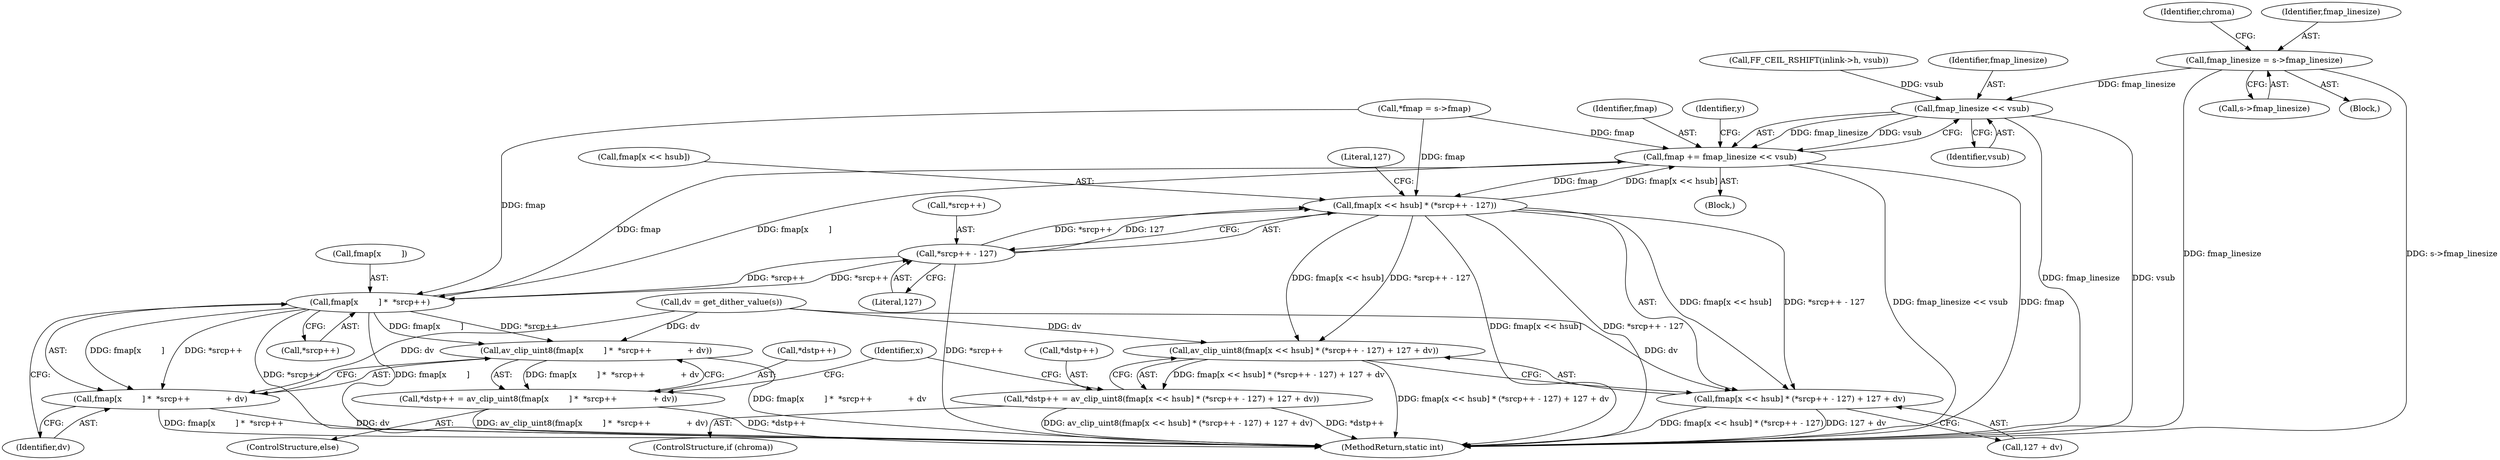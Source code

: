 digraph "0_FFmpeg_e43a0a232dbf6d3c161823c2e07c52e76227a1bc_10@pointer" {
"1000367" [label="(Call,fmap_linesize = s->fmap_linesize)"];
"1000498" [label="(Call,fmap_linesize << vsub)"];
"1000496" [label="(Call,fmap += fmap_linesize << vsub)"];
"1000461" [label="(Call,fmap[x << hsub] * (*srcp++ - 127))"];
"1000459" [label="(Call,av_clip_uint8(fmap[x << hsub] * (*srcp++ - 127) + 127 + dv))"];
"1000455" [label="(Call,*dstp++ = av_clip_uint8(fmap[x << hsub] * (*srcp++ - 127) + 127 + dv))"];
"1000460" [label="(Call,fmap[x << hsub] * (*srcp++ - 127) + 127 + dv)"];
"1000482" [label="(Call,fmap[x        ] *  *srcp++)"];
"1000467" [label="(Call,*srcp++ - 127)"];
"1000480" [label="(Call,av_clip_uint8(fmap[x        ] *  *srcp++              + dv))"];
"1000476" [label="(Call,*dstp++ = av_clip_uint8(fmap[x        ] *  *srcp++              + dv))"];
"1000481" [label="(Call,fmap[x        ] *  *srcp++              + dv)"];
"1000475" [label="(ControlStructure,else)"];
"1000456" [label="(Call,*dstp++)"];
"1000467" [label="(Call,*srcp++ - 127)"];
"1000374" [label="(Identifier,chroma)"];
"1000482" [label="(Call,fmap[x        ] *  *srcp++)"];
"1000453" [label="(ControlStructure,if (chroma))"];
"1000505" [label="(MethodReturn,static int)"];
"1000369" [label="(Call,s->fmap_linesize)"];
"1000496" [label="(Call,fmap += fmap_linesize << vsub)"];
"1000497" [label="(Identifier,fmap)"];
"1000476" [label="(Call,*dstp++ = av_clip_uint8(fmap[x        ] *  *srcp++              + dv))"];
"1000368" [label="(Identifier,fmap_linesize)"];
"1000480" [label="(Call,av_clip_uint8(fmap[x        ] *  *srcp++              + dv))"];
"1000462" [label="(Call,fmap[x << hsub])"];
"1000468" [label="(Call,*srcp++)"];
"1000367" [label="(Call,fmap_linesize = s->fmap_linesize)"];
"1000446" [label="(Identifier,x)"];
"1000345" [label="(Call,*fmap = s->fmap)"];
"1000327" [label="(Block,)"];
"1000481" [label="(Call,fmap[x        ] *  *srcp++              + dv)"];
"1000498" [label="(Call,fmap_linesize << vsub)"];
"1000415" [label="(Call,FF_CEIL_RSHIFT(inlink->h, vsub))"];
"1000461" [label="(Call,fmap[x << hsub] * (*srcp++ - 127))"];
"1000500" [label="(Identifier,vsub)"];
"1000483" [label="(Call,fmap[x        ])"];
"1000455" [label="(Call,*dstp++ = av_clip_uint8(fmap[x << hsub] * (*srcp++ - 127) + 127 + dv))"];
"1000477" [label="(Call,*dstp++)"];
"1000473" [label="(Literal,127)"];
"1000428" [label="(Identifier,y)"];
"1000449" [label="(Call,dv = get_dither_value(s))"];
"1000460" [label="(Call,fmap[x << hsub] * (*srcp++ - 127) + 127 + dv)"];
"1000429" [label="(Block,)"];
"1000459" [label="(Call,av_clip_uint8(fmap[x << hsub] * (*srcp++ - 127) + 127 + dv))"];
"1000499" [label="(Identifier,fmap_linesize)"];
"1000471" [label="(Literal,127)"];
"1000486" [label="(Call,*srcp++)"];
"1000472" [label="(Call,127 + dv)"];
"1000489" [label="(Identifier,dv)"];
"1000367" -> "1000327"  [label="AST: "];
"1000367" -> "1000369"  [label="CFG: "];
"1000368" -> "1000367"  [label="AST: "];
"1000369" -> "1000367"  [label="AST: "];
"1000374" -> "1000367"  [label="CFG: "];
"1000367" -> "1000505"  [label="DDG: s->fmap_linesize"];
"1000367" -> "1000505"  [label="DDG: fmap_linesize"];
"1000367" -> "1000498"  [label="DDG: fmap_linesize"];
"1000498" -> "1000496"  [label="AST: "];
"1000498" -> "1000500"  [label="CFG: "];
"1000499" -> "1000498"  [label="AST: "];
"1000500" -> "1000498"  [label="AST: "];
"1000496" -> "1000498"  [label="CFG: "];
"1000498" -> "1000505"  [label="DDG: fmap_linesize"];
"1000498" -> "1000505"  [label="DDG: vsub"];
"1000498" -> "1000496"  [label="DDG: fmap_linesize"];
"1000498" -> "1000496"  [label="DDG: vsub"];
"1000415" -> "1000498"  [label="DDG: vsub"];
"1000496" -> "1000429"  [label="AST: "];
"1000497" -> "1000496"  [label="AST: "];
"1000428" -> "1000496"  [label="CFG: "];
"1000496" -> "1000505"  [label="DDG: fmap_linesize << vsub"];
"1000496" -> "1000505"  [label="DDG: fmap"];
"1000496" -> "1000461"  [label="DDG: fmap"];
"1000496" -> "1000482"  [label="DDG: fmap"];
"1000482" -> "1000496"  [label="DDG: fmap[x        ]"];
"1000461" -> "1000496"  [label="DDG: fmap[x << hsub]"];
"1000345" -> "1000496"  [label="DDG: fmap"];
"1000461" -> "1000460"  [label="AST: "];
"1000461" -> "1000467"  [label="CFG: "];
"1000462" -> "1000461"  [label="AST: "];
"1000467" -> "1000461"  [label="AST: "];
"1000473" -> "1000461"  [label="CFG: "];
"1000461" -> "1000505"  [label="DDG: *srcp++ - 127"];
"1000461" -> "1000505"  [label="DDG: fmap[x << hsub]"];
"1000461" -> "1000459"  [label="DDG: fmap[x << hsub]"];
"1000461" -> "1000459"  [label="DDG: *srcp++ - 127"];
"1000461" -> "1000460"  [label="DDG: fmap[x << hsub]"];
"1000461" -> "1000460"  [label="DDG: *srcp++ - 127"];
"1000345" -> "1000461"  [label="DDG: fmap"];
"1000467" -> "1000461"  [label="DDG: *srcp++"];
"1000467" -> "1000461"  [label="DDG: 127"];
"1000459" -> "1000455"  [label="AST: "];
"1000459" -> "1000460"  [label="CFG: "];
"1000460" -> "1000459"  [label="AST: "];
"1000455" -> "1000459"  [label="CFG: "];
"1000459" -> "1000505"  [label="DDG: fmap[x << hsub] * (*srcp++ - 127) + 127 + dv"];
"1000459" -> "1000455"  [label="DDG: fmap[x << hsub] * (*srcp++ - 127) + 127 + dv"];
"1000449" -> "1000459"  [label="DDG: dv"];
"1000455" -> "1000453"  [label="AST: "];
"1000456" -> "1000455"  [label="AST: "];
"1000446" -> "1000455"  [label="CFG: "];
"1000455" -> "1000505"  [label="DDG: av_clip_uint8(fmap[x << hsub] * (*srcp++ - 127) + 127 + dv)"];
"1000455" -> "1000505"  [label="DDG: *dstp++"];
"1000460" -> "1000472"  [label="CFG: "];
"1000472" -> "1000460"  [label="AST: "];
"1000460" -> "1000505"  [label="DDG: fmap[x << hsub] * (*srcp++ - 127)"];
"1000460" -> "1000505"  [label="DDG: 127 + dv"];
"1000449" -> "1000460"  [label="DDG: dv"];
"1000482" -> "1000481"  [label="AST: "];
"1000482" -> "1000486"  [label="CFG: "];
"1000483" -> "1000482"  [label="AST: "];
"1000486" -> "1000482"  [label="AST: "];
"1000489" -> "1000482"  [label="CFG: "];
"1000482" -> "1000505"  [label="DDG: *srcp++"];
"1000482" -> "1000505"  [label="DDG: fmap[x        ]"];
"1000482" -> "1000467"  [label="DDG: *srcp++"];
"1000482" -> "1000480"  [label="DDG: fmap[x        ]"];
"1000482" -> "1000480"  [label="DDG: *srcp++"];
"1000482" -> "1000481"  [label="DDG: fmap[x        ]"];
"1000482" -> "1000481"  [label="DDG: *srcp++"];
"1000345" -> "1000482"  [label="DDG: fmap"];
"1000467" -> "1000482"  [label="DDG: *srcp++"];
"1000467" -> "1000471"  [label="CFG: "];
"1000468" -> "1000467"  [label="AST: "];
"1000471" -> "1000467"  [label="AST: "];
"1000467" -> "1000505"  [label="DDG: *srcp++"];
"1000480" -> "1000476"  [label="AST: "];
"1000480" -> "1000481"  [label="CFG: "];
"1000481" -> "1000480"  [label="AST: "];
"1000476" -> "1000480"  [label="CFG: "];
"1000480" -> "1000505"  [label="DDG: fmap[x        ] *  *srcp++              + dv"];
"1000480" -> "1000476"  [label="DDG: fmap[x        ] *  *srcp++              + dv"];
"1000449" -> "1000480"  [label="DDG: dv"];
"1000476" -> "1000475"  [label="AST: "];
"1000477" -> "1000476"  [label="AST: "];
"1000446" -> "1000476"  [label="CFG: "];
"1000476" -> "1000505"  [label="DDG: *dstp++"];
"1000476" -> "1000505"  [label="DDG: av_clip_uint8(fmap[x        ] *  *srcp++              + dv)"];
"1000481" -> "1000489"  [label="CFG: "];
"1000489" -> "1000481"  [label="AST: "];
"1000481" -> "1000505"  [label="DDG: dv"];
"1000481" -> "1000505"  [label="DDG: fmap[x        ] *  *srcp++"];
"1000449" -> "1000481"  [label="DDG: dv"];
}
